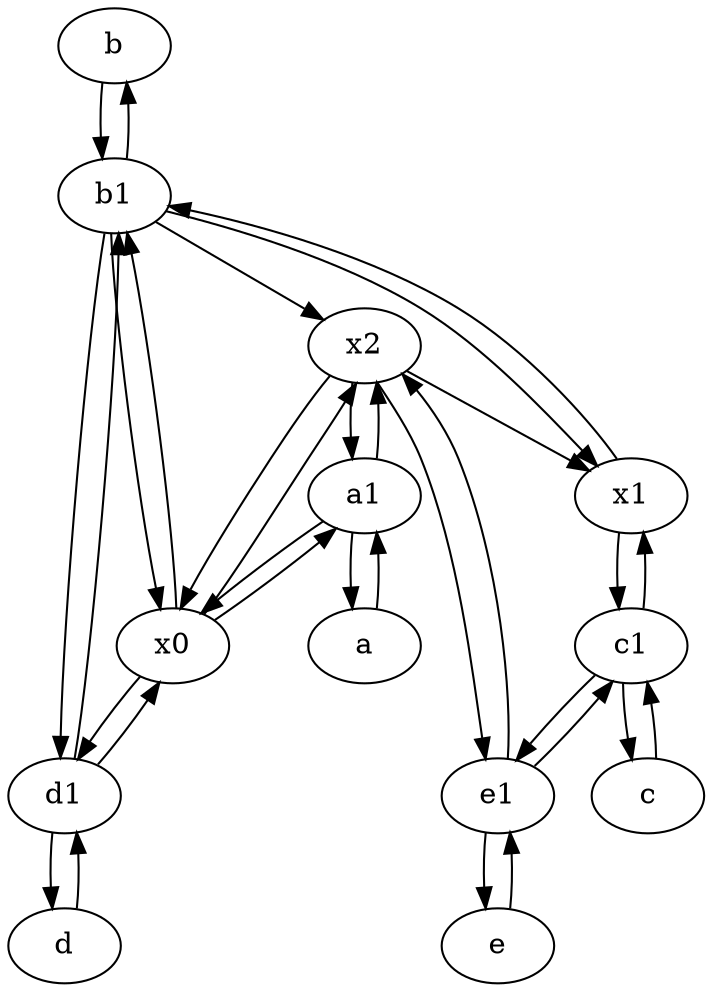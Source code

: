digraph  {
	b [pos="50,20!"];
	b1 [pos="45,20!"];
	c1 [pos="30,15!"];
	a1 [pos="40,15!"];
	d1 [pos="25,30!"];
	x0;
	x1;
	d [pos="20,30!"];
	e [pos="30,50!"];
	x2;
	c [pos="20,10!"];
	e1 [pos="25,45!"];
	a [pos="40,10!"];
	b1 -> x1;
	c1 -> x1;
	a -> a1;
	x0 -> b1;
	b1 -> b;
	b1 -> x2;
	x2 -> a1;
	e1 -> c1;
	x2 -> e1;
	d1 -> x0;
	b1 -> d1;
	x0 -> x2;
	x1 -> b1;
	a1 -> a;
	c -> c1;
	d -> d1;
	x2 -> x0;
	c1 -> e1;
	b1 -> x0;
	a1 -> x2;
	e -> e1;
	d1 -> d;
	b -> b1;
	d1 -> b1;
	x0 -> a1;
	x0 -> d1;
	e1 -> e;
	x2 -> x1;
	e1 -> x2;
	c1 -> c;
	x1 -> c1;
	a1 -> x0;

	}